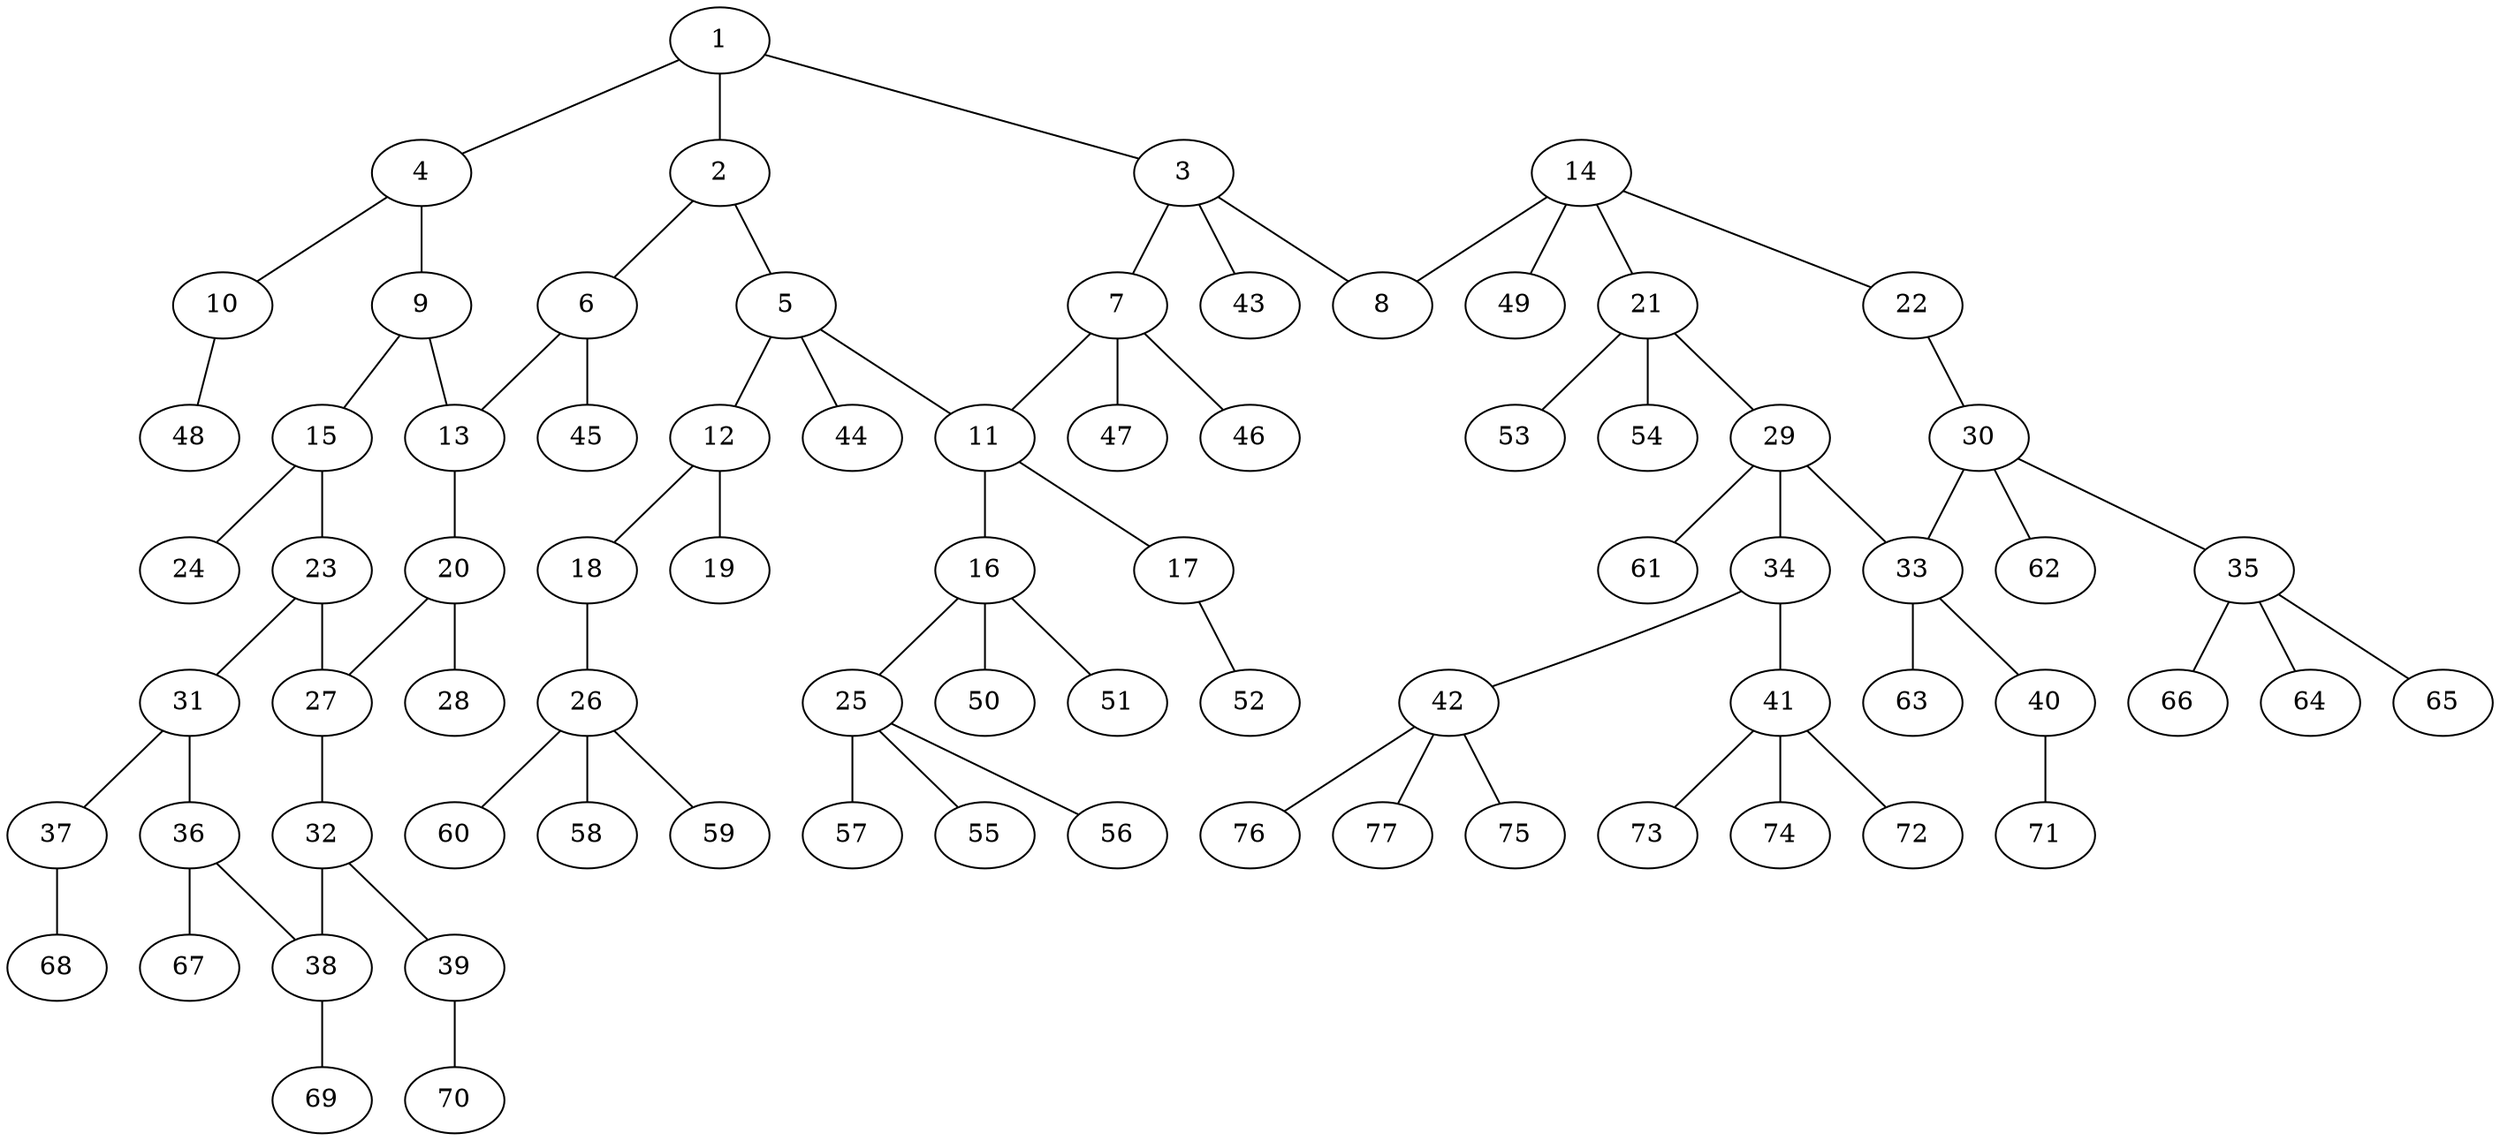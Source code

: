 graph molecule_4316 {
	1	 [chem=C];
	2	 [chem=C];
	1 -- 2	 [valence=1];
	3	 [chem=C];
	1 -- 3	 [valence=1];
	4	 [chem=C];
	1 -- 4	 [valence=2];
	5	 [chem=C];
	2 -- 5	 [valence=1];
	6	 [chem=C];
	2 -- 6	 [valence=2];
	7	 [chem=C];
	3 -- 7	 [valence=1];
	8	 [chem=O];
	3 -- 8	 [valence=1];
	43	 [chem=H];
	3 -- 43	 [valence=1];
	9	 [chem=C];
	4 -- 9	 [valence=1];
	10	 [chem=O];
	4 -- 10	 [valence=1];
	11	 [chem=C];
	5 -- 11	 [valence=1];
	12	 [chem=C];
	5 -- 12	 [valence=1];
	44	 [chem=H];
	5 -- 44	 [valence=1];
	13	 [chem=C];
	6 -- 13	 [valence=1];
	45	 [chem=H];
	6 -- 45	 [valence=1];
	7 -- 11	 [valence=1];
	46	 [chem=H];
	7 -- 46	 [valence=1];
	47	 [chem=H];
	7 -- 47	 [valence=1];
	9 -- 13	 [valence=2];
	15	 [chem=C];
	9 -- 15	 [valence=1];
	48	 [chem=H];
	10 -- 48	 [valence=1];
	16	 [chem=C];
	11 -- 16	 [valence=1];
	17	 [chem=O];
	11 -- 17	 [valence=1];
	18	 [chem=O];
	12 -- 18	 [valence=1];
	19	 [chem=O];
	12 -- 19	 [valence=2];
	20	 [chem=C];
	13 -- 20	 [valence=1];
	14	 [chem=C];
	14 -- 8	 [valence=1];
	21	 [chem=C];
	14 -- 21	 [valence=1];
	22	 [chem=O];
	14 -- 22	 [valence=1];
	49	 [chem=H];
	14 -- 49	 [valence=1];
	23	 [chem=C];
	15 -- 23	 [valence=1];
	24	 [chem=O];
	15 -- 24	 [valence=2];
	25	 [chem=C];
	16 -- 25	 [valence=1];
	50	 [chem=H];
	16 -- 50	 [valence=1];
	51	 [chem=H];
	16 -- 51	 [valence=1];
	52	 [chem=H];
	17 -- 52	 [valence=1];
	26	 [chem=C];
	18 -- 26	 [valence=1];
	27	 [chem=C];
	20 -- 27	 [valence=1];
	28	 [chem=O];
	20 -- 28	 [valence=2];
	29	 [chem=C];
	21 -- 29	 [valence=1];
	53	 [chem=H];
	21 -- 53	 [valence=1];
	54	 [chem=H];
	21 -- 54	 [valence=1];
	30	 [chem=C];
	22 -- 30	 [valence=1];
	23 -- 27	 [valence=2];
	31	 [chem=C];
	23 -- 31	 [valence=1];
	55	 [chem=H];
	25 -- 55	 [valence=1];
	56	 [chem=H];
	25 -- 56	 [valence=1];
	57	 [chem=H];
	25 -- 57	 [valence=1];
	58	 [chem=H];
	26 -- 58	 [valence=1];
	59	 [chem=H];
	26 -- 59	 [valence=1];
	60	 [chem=H];
	26 -- 60	 [valence=1];
	32	 [chem=C];
	27 -- 32	 [valence=1];
	33	 [chem=C];
	29 -- 33	 [valence=1];
	34	 [chem=N];
	29 -- 34	 [valence=1];
	61	 [chem=H];
	29 -- 61	 [valence=1];
	30 -- 33	 [valence=1];
	35	 [chem=C];
	30 -- 35	 [valence=1];
	62	 [chem=H];
	30 -- 62	 [valence=1];
	36	 [chem=C];
	31 -- 36	 [valence=2];
	37	 [chem=O];
	31 -- 37	 [valence=1];
	38	 [chem=C];
	32 -- 38	 [valence=2];
	39	 [chem=O];
	32 -- 39	 [valence=1];
	40	 [chem=O];
	33 -- 40	 [valence=1];
	63	 [chem=H];
	33 -- 63	 [valence=1];
	41	 [chem=C];
	34 -- 41	 [valence=1];
	42	 [chem=C];
	34 -- 42	 [valence=1];
	64	 [chem=H];
	35 -- 64	 [valence=1];
	65	 [chem=H];
	35 -- 65	 [valence=1];
	66	 [chem=H];
	35 -- 66	 [valence=1];
	36 -- 38	 [valence=1];
	67	 [chem=H];
	36 -- 67	 [valence=1];
	68	 [chem=H];
	37 -- 68	 [valence=1];
	69	 [chem=H];
	38 -- 69	 [valence=1];
	70	 [chem=H];
	39 -- 70	 [valence=1];
	71	 [chem=H];
	40 -- 71	 [valence=1];
	72	 [chem=H];
	41 -- 72	 [valence=1];
	73	 [chem=H];
	41 -- 73	 [valence=1];
	74	 [chem=H];
	41 -- 74	 [valence=1];
	75	 [chem=H];
	42 -- 75	 [valence=1];
	76	 [chem=H];
	42 -- 76	 [valence=1];
	77	 [chem=H];
	42 -- 77	 [valence=1];
}
